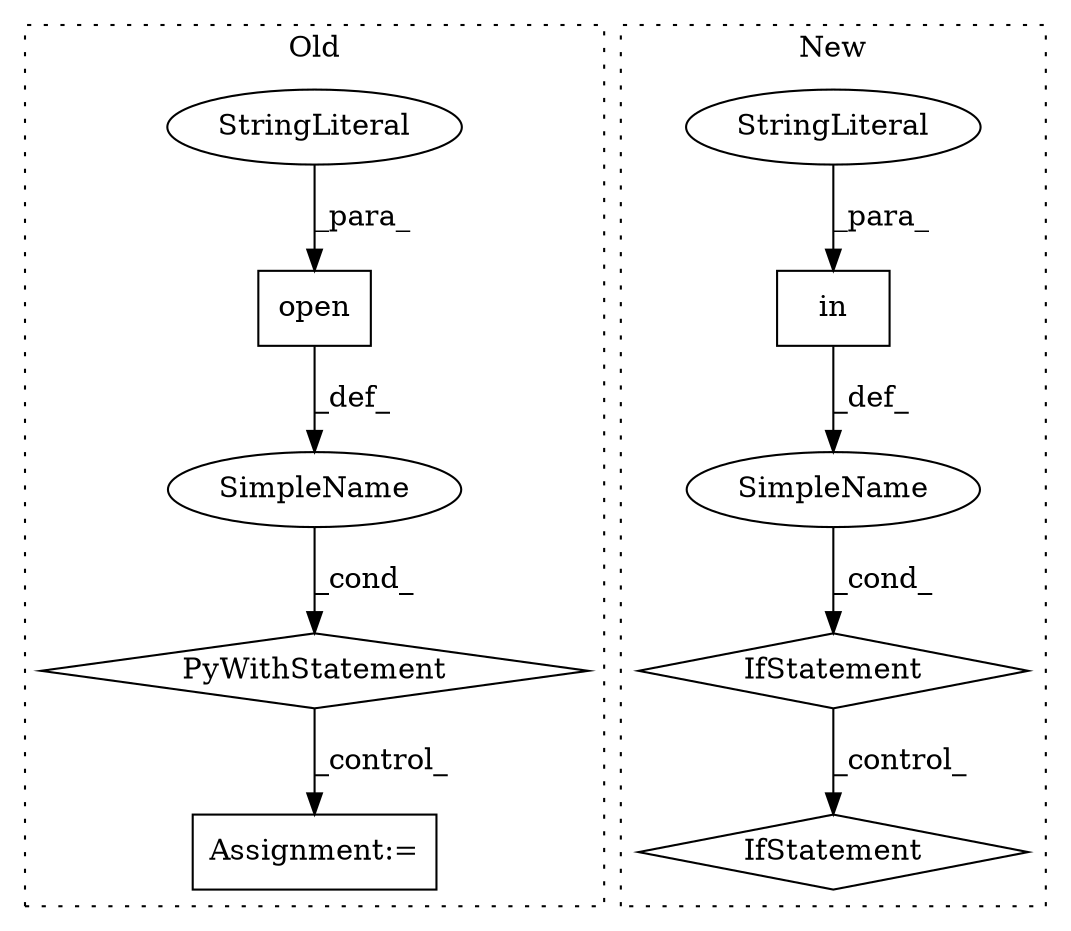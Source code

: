 digraph G {
subgraph cluster0 {
1 [label="open" a="32" s="1007,1045" l="5,1" shape="box"];
4 [label="StringLiteral" a="45" s="1042" l="3" shape="ellipse"];
6 [label="Assignment:=" a="7" s="1063" l="13" shape="box"];
7 [label="SimpleName" a="42" s="" l="" shape="ellipse"];
8 [label="PyWithStatement" a="104" s="997,1046" l="10,2" shape="diamond"];
label = "Old";
style="dotted";
}
subgraph cluster1 {
2 [label="in" a="105" s="923" l="37" shape="box"];
3 [label="IfStatement" a="25" s="909,960" l="14,2" shape="diamond"];
5 [label="StringLiteral" a="45" s="923" l="29" shape="ellipse"];
9 [label="IfStatement" a="25" s="1083,1126" l="14,2" shape="diamond"];
10 [label="SimpleName" a="42" s="" l="" shape="ellipse"];
label = "New";
style="dotted";
}
1 -> 7 [label="_def_"];
2 -> 10 [label="_def_"];
3 -> 9 [label="_control_"];
4 -> 1 [label="_para_"];
5 -> 2 [label="_para_"];
7 -> 8 [label="_cond_"];
8 -> 6 [label="_control_"];
10 -> 3 [label="_cond_"];
}
